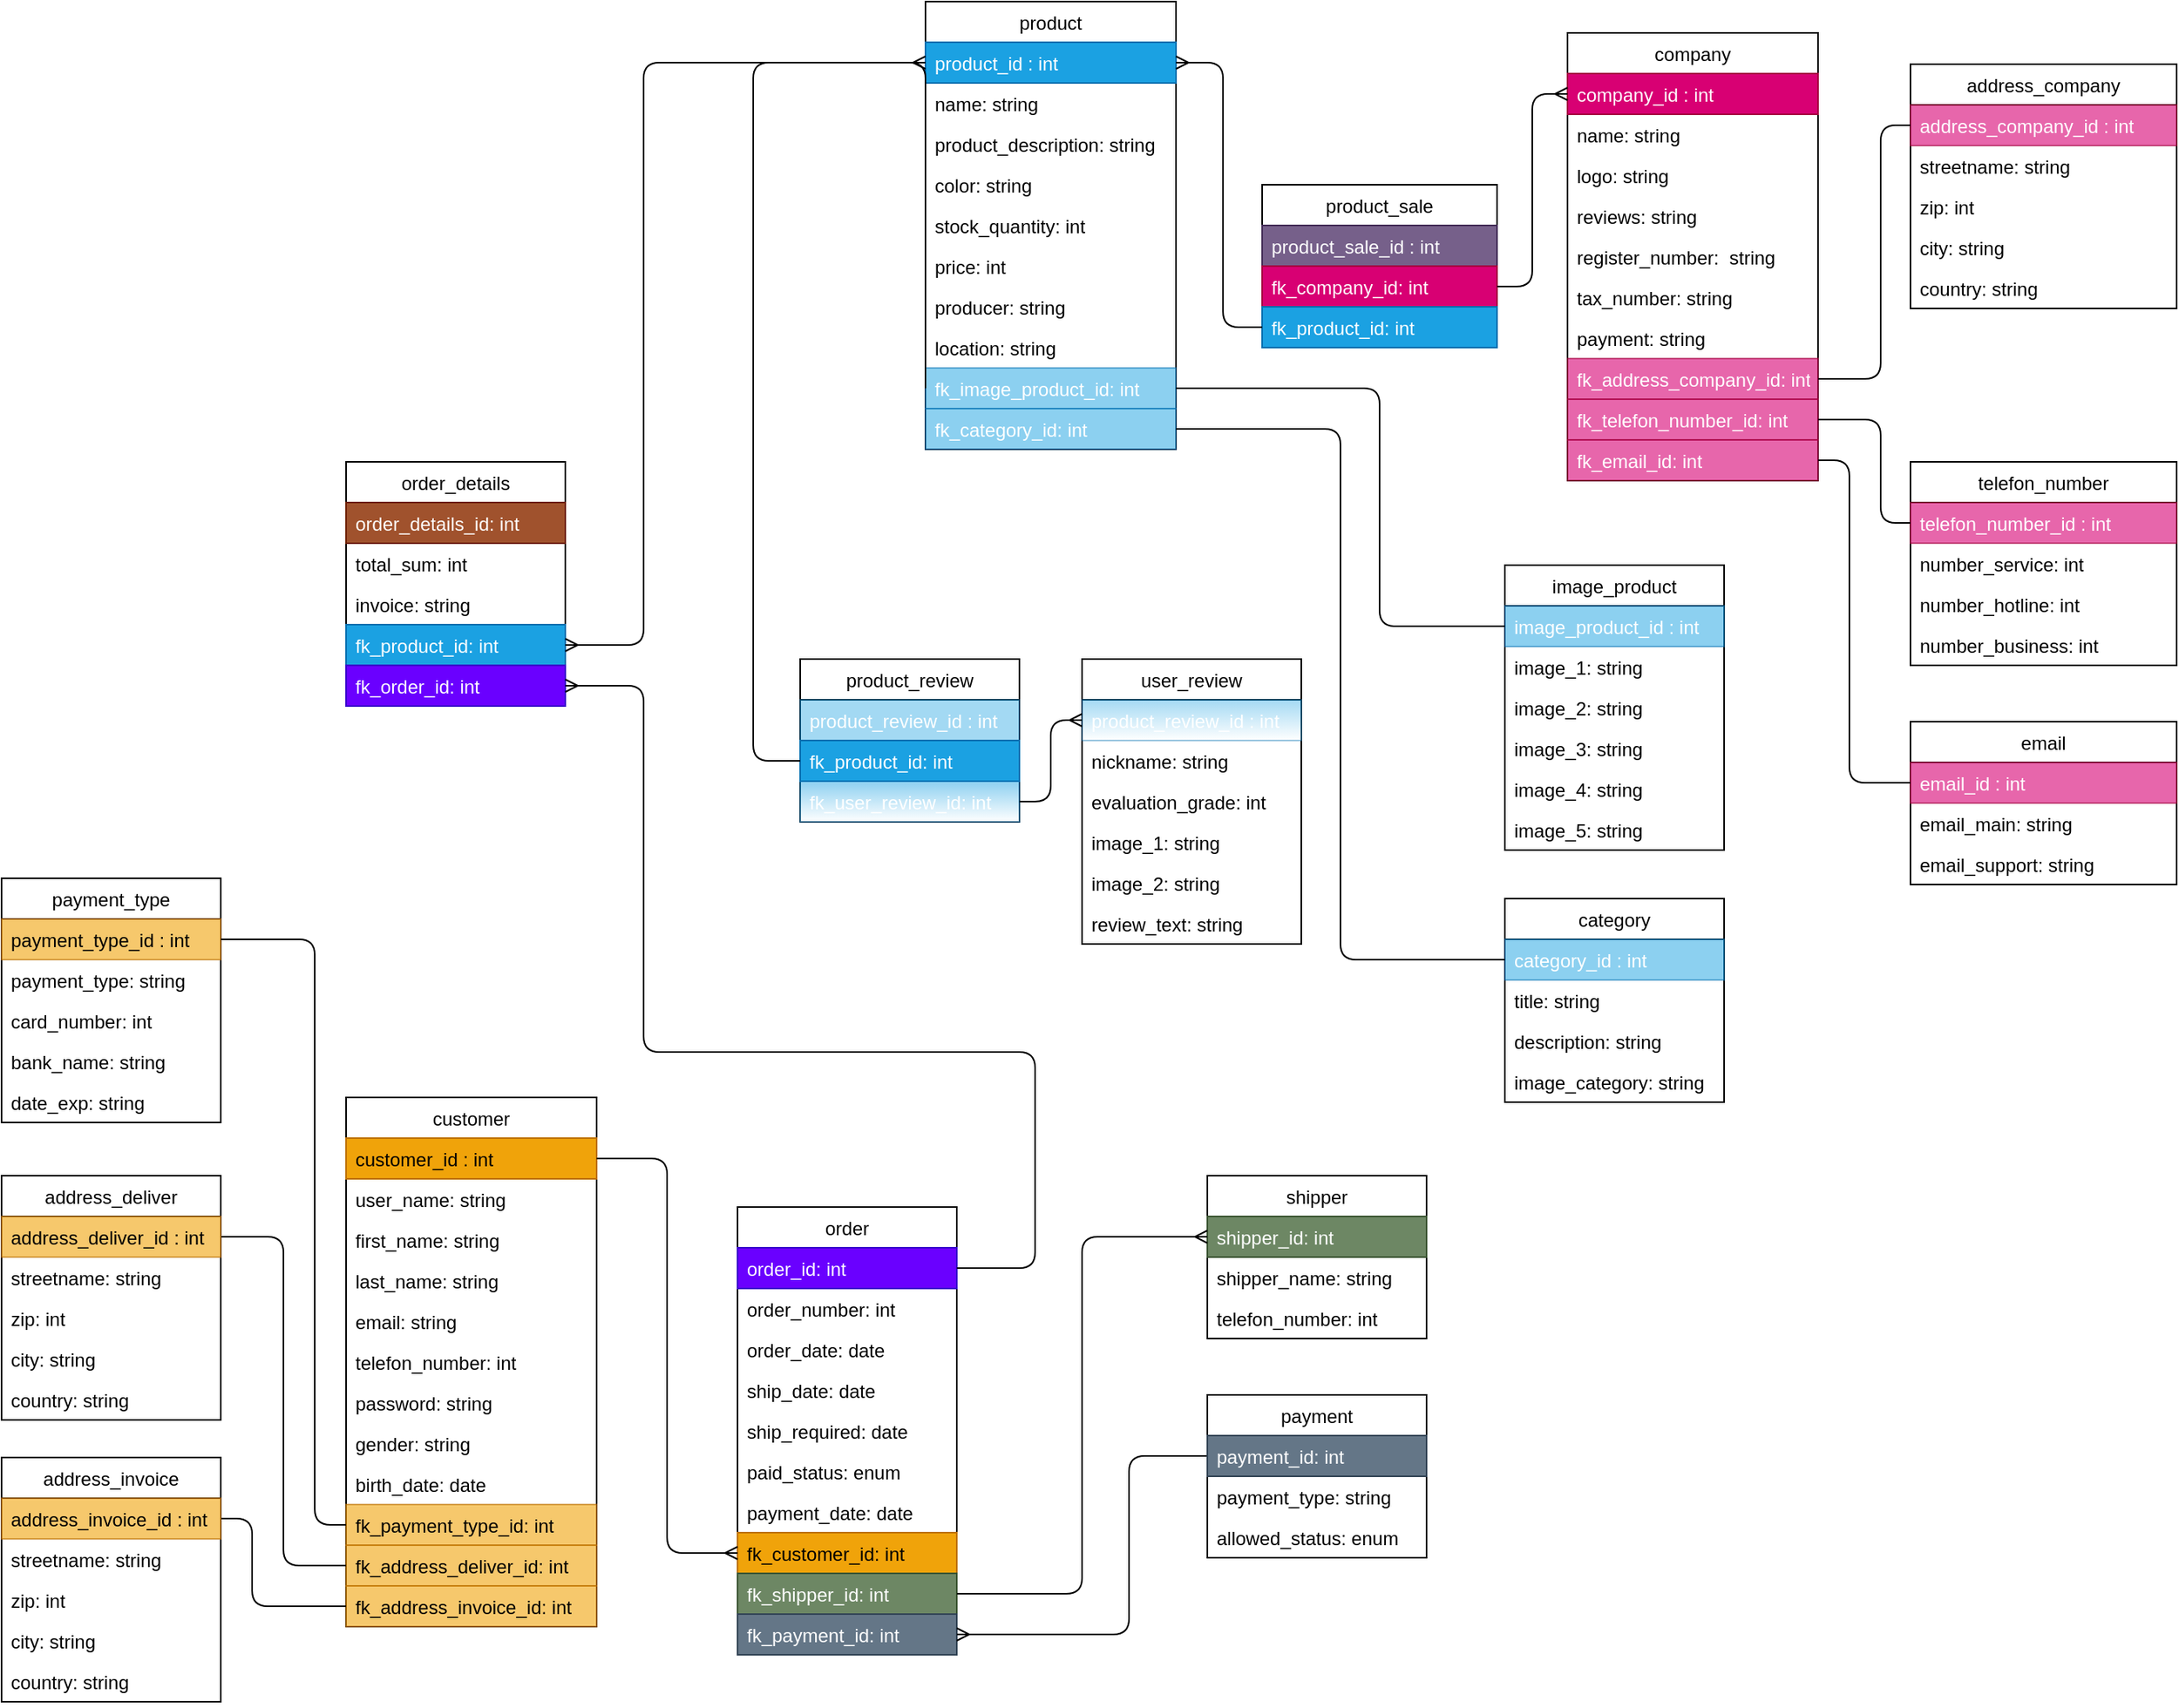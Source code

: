 <mxfile>
    <diagram id="c7rnJHRsZ-e7Pzrs4RiE" name="4th_Step">
        <mxGraphModel dx="1665" dy="1378" grid="1" gridSize="10" guides="1" tooltips="1" connect="1" arrows="1" fold="1" page="1" pageScale="1" pageWidth="1169" pageHeight="827" math="0" shadow="0">
            <root>
                <mxCell id="0"/>
                <mxCell id="1" parent="0"/>
                <mxCell id="77" value="customer" style="swimlane;fontStyle=0;childLayout=stackLayout;horizontal=1;startSize=26;horizontalStack=0;resizeParent=1;resizeParentMax=0;resizeLast=0;collapsible=1;marginBottom=0;" vertex="1" parent="1">
                    <mxGeometry y="430" width="160" height="338" as="geometry"/>
                </mxCell>
                <mxCell id="78" value="customer_id : int" style="text;strokeColor=#BD7000;fillColor=#f0a30a;align=left;verticalAlign=top;spacingLeft=4;spacingRight=4;overflow=hidden;rotatable=0;points=[[0,0.5],[1,0.5]];portConstraint=eastwest;fontColor=#000000;" vertex="1" parent="77">
                    <mxGeometry y="26" width="160" height="26" as="geometry"/>
                </mxCell>
                <mxCell id="79" value="user_name: string" style="text;strokeColor=none;fillColor=none;align=left;verticalAlign=top;spacingLeft=4;spacingRight=4;overflow=hidden;rotatable=0;points=[[0,0.5],[1,0.5]];portConstraint=eastwest;" vertex="1" parent="77">
                    <mxGeometry y="52" width="160" height="26" as="geometry"/>
                </mxCell>
                <mxCell id="80" value="first_name: string" style="text;strokeColor=none;fillColor=none;align=left;verticalAlign=top;spacingLeft=4;spacingRight=4;overflow=hidden;rotatable=0;points=[[0,0.5],[1,0.5]];portConstraint=eastwest;" vertex="1" parent="77">
                    <mxGeometry y="78" width="160" height="26" as="geometry"/>
                </mxCell>
                <mxCell id="81" value="last_name: string" style="text;strokeColor=none;fillColor=none;align=left;verticalAlign=top;spacingLeft=4;spacingRight=4;overflow=hidden;rotatable=0;points=[[0,0.5],[1,0.5]];portConstraint=eastwest;" vertex="1" parent="77">
                    <mxGeometry y="104" width="160" height="26" as="geometry"/>
                </mxCell>
                <mxCell id="83" value="email: string" style="text;strokeColor=none;fillColor=none;align=left;verticalAlign=top;spacingLeft=4;spacingRight=4;overflow=hidden;rotatable=0;points=[[0,0.5],[1,0.5]];portConstraint=eastwest;" vertex="1" parent="77">
                    <mxGeometry y="130" width="160" height="26" as="geometry"/>
                </mxCell>
                <mxCell id="84" value="telefon_number: int" style="text;strokeColor=none;fillColor=none;align=left;verticalAlign=top;spacingLeft=4;spacingRight=4;overflow=hidden;rotatable=0;points=[[0,0.5],[1,0.5]];portConstraint=eastwest;" vertex="1" parent="77">
                    <mxGeometry y="156" width="160" height="26" as="geometry"/>
                </mxCell>
                <mxCell id="85" value="password: string" style="text;strokeColor=none;fillColor=none;align=left;verticalAlign=top;spacingLeft=4;spacingRight=4;overflow=hidden;rotatable=0;points=[[0,0.5],[1,0.5]];portConstraint=eastwest;" vertex="1" parent="77">
                    <mxGeometry y="182" width="160" height="26" as="geometry"/>
                </mxCell>
                <mxCell id="86" value="gender: string" style="text;strokeColor=none;fillColor=none;align=left;verticalAlign=top;spacingLeft=4;spacingRight=4;overflow=hidden;rotatable=0;points=[[0,0.5],[1,0.5]];portConstraint=eastwest;" vertex="1" parent="77">
                    <mxGeometry y="208" width="160" height="26" as="geometry"/>
                </mxCell>
                <mxCell id="87" value="birth_date: date" style="text;strokeColor=none;fillColor=none;align=left;verticalAlign=top;spacingLeft=4;spacingRight=4;overflow=hidden;rotatable=0;points=[[0,0.5],[1,0.5]];portConstraint=eastwest;" vertex="1" parent="77">
                    <mxGeometry y="234" width="160" height="26" as="geometry"/>
                </mxCell>
                <mxCell id="88" value="fk_payment_type_id: int" style="text;strokeColor=#BD7000;fillColor=#f0a30a;align=left;verticalAlign=top;spacingLeft=4;spacingRight=4;overflow=hidden;rotatable=0;points=[[0,0.5],[1,0.5]];portConstraint=eastwest;fontColor=#000000;shadow=0;sketch=0;glass=0;rounded=0;opacity=60;" vertex="1" parent="77">
                    <mxGeometry y="260" width="160" height="26" as="geometry"/>
                </mxCell>
                <mxCell id="171" value="fk_address_deliver_id: int" style="text;strokeColor=#BD7000;fillColor=#f0a30a;align=left;verticalAlign=top;spacingLeft=4;spacingRight=4;overflow=hidden;rotatable=0;points=[[0,0.5],[1,0.5]];portConstraint=eastwest;fontColor=#000000;gradientDirection=west;shadow=0;sketch=0;glass=0;rounded=0;opacity=60;" vertex="1" parent="77">
                    <mxGeometry y="286" width="160" height="26" as="geometry"/>
                </mxCell>
                <mxCell id="172" value="fk_address_invoice_id: int" style="text;strokeColor=#BD7000;fillColor=#f0a30a;align=left;verticalAlign=top;spacingLeft=4;spacingRight=4;overflow=hidden;rotatable=0;points=[[0,0.5],[1,0.5]];portConstraint=eastwest;fontColor=#000000;gradientDirection=east;shadow=0;sketch=0;glass=0;rounded=0;opacity=60;" vertex="1" parent="77">
                    <mxGeometry y="312" width="160" height="26" as="geometry"/>
                </mxCell>
                <mxCell id="89" value="product" style="swimlane;fontStyle=0;childLayout=stackLayout;horizontal=1;startSize=26;horizontalStack=0;resizeParent=1;resizeParentMax=0;resizeLast=0;collapsible=1;marginBottom=0;" vertex="1" parent="1">
                    <mxGeometry x="370" y="-270" width="160" height="286" as="geometry"/>
                </mxCell>
                <mxCell id="90" value="product_id : int" style="text;strokeColor=#006EAF;fillColor=#1ba1e2;align=left;verticalAlign=top;spacingLeft=4;spacingRight=4;overflow=hidden;rotatable=0;points=[[0,0.5],[1,0.5]];portConstraint=eastwest;fontColor=#ffffff;" vertex="1" parent="89">
                    <mxGeometry y="26" width="160" height="26" as="geometry"/>
                </mxCell>
                <mxCell id="91" value="name: string" style="text;strokeColor=none;fillColor=none;align=left;verticalAlign=top;spacingLeft=4;spacingRight=4;overflow=hidden;rotatable=0;points=[[0,0.5],[1,0.5]];portConstraint=eastwest;" vertex="1" parent="89">
                    <mxGeometry y="52" width="160" height="26" as="geometry"/>
                </mxCell>
                <mxCell id="93" value="product_description: string" style="text;strokeColor=none;fillColor=none;align=left;verticalAlign=top;spacingLeft=4;spacingRight=4;overflow=hidden;rotatable=0;points=[[0,0.5],[1,0.5]];portConstraint=eastwest;" vertex="1" parent="89">
                    <mxGeometry y="78" width="160" height="26" as="geometry"/>
                </mxCell>
                <mxCell id="92" value="color: string" style="text;strokeColor=none;fillColor=none;align=left;verticalAlign=top;spacingLeft=4;spacingRight=4;overflow=hidden;rotatable=0;points=[[0,0.5],[1,0.5]];portConstraint=eastwest;" vertex="1" parent="89">
                    <mxGeometry y="104" width="160" height="26" as="geometry"/>
                </mxCell>
                <mxCell id="95" value="stock_quantity: int" style="text;strokeColor=none;fillColor=none;align=left;verticalAlign=top;spacingLeft=4;spacingRight=4;overflow=hidden;rotatable=0;points=[[0,0.5],[1,0.5]];portConstraint=eastwest;" vertex="1" parent="89">
                    <mxGeometry y="130" width="160" height="26" as="geometry"/>
                </mxCell>
                <mxCell id="96" value="price: int" style="text;strokeColor=none;fillColor=none;align=left;verticalAlign=top;spacingLeft=4;spacingRight=4;overflow=hidden;rotatable=0;points=[[0,0.5],[1,0.5]];portConstraint=eastwest;" vertex="1" parent="89">
                    <mxGeometry y="156" width="160" height="26" as="geometry"/>
                </mxCell>
                <mxCell id="97" value="producer: string" style="text;strokeColor=none;fillColor=none;align=left;verticalAlign=top;spacingLeft=4;spacingRight=4;overflow=hidden;rotatable=0;points=[[0,0.5],[1,0.5]];portConstraint=eastwest;" vertex="1" parent="89">
                    <mxGeometry y="182" width="160" height="26" as="geometry"/>
                </mxCell>
                <mxCell id="98" value="location: string" style="text;strokeColor=none;fillColor=none;align=left;verticalAlign=top;spacingLeft=4;spacingRight=4;overflow=hidden;rotatable=0;points=[[0,0.5],[1,0.5]];portConstraint=eastwest;" vertex="1" parent="89">
                    <mxGeometry y="208" width="160" height="26" as="geometry"/>
                </mxCell>
                <mxCell id="195" value="fk_image_product_id: int" style="text;strokeColor=#006EAF;fillColor=#1ba1e2;align=left;verticalAlign=top;spacingLeft=4;spacingRight=4;overflow=hidden;rotatable=0;points=[[0,0.5],[1,0.5]];portConstraint=eastwest;fontColor=#ffffff;opacity=50;" vertex="1" parent="89">
                    <mxGeometry y="234" width="160" height="26" as="geometry"/>
                </mxCell>
                <mxCell id="94" value="fk_category_id: int" style="text;strokeColor=#006EAF;fillColor=#1ba1e2;align=left;verticalAlign=top;spacingLeft=4;spacingRight=4;overflow=hidden;rotatable=0;points=[[0,0.5],[1,0.5]];portConstraint=eastwest;fontColor=#ffffff;opacity=50;" vertex="1" parent="89">
                    <mxGeometry y="260" width="160" height="26" as="geometry"/>
                </mxCell>
                <mxCell id="101" value="company" style="swimlane;fontStyle=0;childLayout=stackLayout;horizontal=1;startSize=26;horizontalStack=0;resizeParent=1;resizeParentMax=0;resizeLast=0;collapsible=1;marginBottom=0;" vertex="1" parent="1">
                    <mxGeometry x="780" y="-250" width="160" height="286" as="geometry"/>
                </mxCell>
                <mxCell id="102" value="company_id : int" style="text;strokeColor=#A50040;fillColor=#d80073;align=left;verticalAlign=top;spacingLeft=4;spacingRight=4;overflow=hidden;rotatable=0;points=[[0,0.5],[1,0.5]];portConstraint=eastwest;fontColor=#ffffff;" vertex="1" parent="101">
                    <mxGeometry y="26" width="160" height="26" as="geometry"/>
                </mxCell>
                <mxCell id="103" value="name: string" style="text;strokeColor=none;fillColor=none;align=left;verticalAlign=top;spacingLeft=4;spacingRight=4;overflow=hidden;rotatable=0;points=[[0,0.5],[1,0.5]];portConstraint=eastwest;" vertex="1" parent="101">
                    <mxGeometry y="52" width="160" height="26" as="geometry"/>
                </mxCell>
                <mxCell id="104" value="logo: string" style="text;strokeColor=none;fillColor=none;align=left;verticalAlign=top;spacingLeft=4;spacingRight=4;overflow=hidden;rotatable=0;points=[[0,0.5],[1,0.5]];portConstraint=eastwest;" vertex="1" parent="101">
                    <mxGeometry y="78" width="160" height="26" as="geometry"/>
                </mxCell>
                <mxCell id="108" value="reviews: string" style="text;strokeColor=none;fillColor=none;align=left;verticalAlign=top;spacingLeft=4;spacingRight=4;overflow=hidden;rotatable=0;points=[[0,0.5],[1,0.5]];portConstraint=eastwest;" vertex="1" parent="101">
                    <mxGeometry y="104" width="160" height="26" as="geometry"/>
                </mxCell>
                <mxCell id="109" value="register_number:  string" style="text;strokeColor=none;fillColor=none;align=left;verticalAlign=top;spacingLeft=4;spacingRight=4;overflow=hidden;rotatable=0;points=[[0,0.5],[1,0.5]];portConstraint=eastwest;" vertex="1" parent="101">
                    <mxGeometry y="130" width="160" height="26" as="geometry"/>
                </mxCell>
                <mxCell id="110" value="tax_number: string" style="text;strokeColor=none;fillColor=none;align=left;verticalAlign=top;spacingLeft=4;spacingRight=4;overflow=hidden;rotatable=0;points=[[0,0.5],[1,0.5]];portConstraint=eastwest;" vertex="1" parent="101">
                    <mxGeometry y="156" width="160" height="26" as="geometry"/>
                </mxCell>
                <mxCell id="111" value="payment: string" style="text;strokeColor=none;fillColor=none;align=left;verticalAlign=top;spacingLeft=4;spacingRight=4;overflow=hidden;rotatable=0;points=[[0,0.5],[1,0.5]];portConstraint=eastwest;" vertex="1" parent="101">
                    <mxGeometry y="182" width="160" height="26" as="geometry"/>
                </mxCell>
                <mxCell id="106" value="fk_address_company_id: int" style="text;strokeColor=#A50040;fillColor=#d80073;align=left;verticalAlign=top;spacingLeft=4;spacingRight=4;overflow=hidden;rotatable=0;points=[[0,0.5],[1,0.5]];portConstraint=eastwest;fontColor=#ffffff;opacity=60;" vertex="1" parent="101">
                    <mxGeometry y="208" width="160" height="26" as="geometry"/>
                </mxCell>
                <mxCell id="235" value="fk_telefon_number_id: int" style="text;strokeColor=#A50040;fillColor=#d80073;align=left;verticalAlign=top;spacingLeft=4;spacingRight=4;overflow=hidden;rotatable=0;points=[[0,0.5],[1,0.5]];portConstraint=eastwest;fontColor=#ffffff;opacity=60;" vertex="1" parent="101">
                    <mxGeometry y="234" width="160" height="26" as="geometry"/>
                </mxCell>
                <mxCell id="237" value="fk_email_id: int" style="text;strokeColor=#A50040;fillColor=#d80073;align=left;verticalAlign=top;spacingLeft=4;spacingRight=4;overflow=hidden;rotatable=0;points=[[0,0.5],[1,0.5]];portConstraint=eastwest;fontColor=#ffffff;opacity=60;" vertex="1" parent="101">
                    <mxGeometry y="260" width="160" height="26" as="geometry"/>
                </mxCell>
                <mxCell id="112" value="order" style="swimlane;fontStyle=0;childLayout=stackLayout;horizontal=1;startSize=26;horizontalStack=0;resizeParent=1;resizeParentMax=0;resizeLast=0;collapsible=1;marginBottom=0;" vertex="1" parent="1">
                    <mxGeometry x="250" y="500" width="140" height="286" as="geometry"/>
                </mxCell>
                <mxCell id="113" value="order_id: int" style="text;strokeColor=#3700CC;fillColor=#6a00ff;align=left;verticalAlign=top;spacingLeft=4;spacingRight=4;overflow=hidden;rotatable=0;points=[[0,0.5],[1,0.5]];portConstraint=eastwest;fontColor=#ffffff;" vertex="1" parent="112">
                    <mxGeometry y="26" width="140" height="26" as="geometry"/>
                </mxCell>
                <mxCell id="114" value="order_number: int" style="text;strokeColor=none;fillColor=none;align=left;verticalAlign=top;spacingLeft=4;spacingRight=4;overflow=hidden;rotatable=0;points=[[0,0.5],[1,0.5]];portConstraint=eastwest;" vertex="1" parent="112">
                    <mxGeometry y="52" width="140" height="26" as="geometry"/>
                </mxCell>
                <mxCell id="115" value="order_date: date" style="text;strokeColor=none;fillColor=none;align=left;verticalAlign=top;spacingLeft=4;spacingRight=4;overflow=hidden;rotatable=0;points=[[0,0.5],[1,0.5]];portConstraint=eastwest;" vertex="1" parent="112">
                    <mxGeometry y="78" width="140" height="26" as="geometry"/>
                </mxCell>
                <mxCell id="116" value="ship_date: date" style="text;strokeColor=none;fillColor=none;align=left;verticalAlign=top;spacingLeft=4;spacingRight=4;overflow=hidden;rotatable=0;points=[[0,0.5],[1,0.5]];portConstraint=eastwest;" vertex="1" parent="112">
                    <mxGeometry y="104" width="140" height="26" as="geometry"/>
                </mxCell>
                <mxCell id="117" value="ship_required: date" style="text;strokeColor=none;fillColor=none;align=left;verticalAlign=top;spacingLeft=4;spacingRight=4;overflow=hidden;rotatable=0;points=[[0,0.5],[1,0.5]];portConstraint=eastwest;" vertex="1" parent="112">
                    <mxGeometry y="130" width="140" height="26" as="geometry"/>
                </mxCell>
                <mxCell id="118" value="paid_status: enum" style="text;strokeColor=none;fillColor=none;align=left;verticalAlign=top;spacingLeft=4;spacingRight=4;overflow=hidden;rotatable=0;points=[[0,0.5],[1,0.5]];portConstraint=eastwest;" vertex="1" parent="112">
                    <mxGeometry y="156" width="140" height="26" as="geometry"/>
                </mxCell>
                <mxCell id="119" value="payment_date: date" style="text;strokeColor=none;fillColor=none;align=left;verticalAlign=top;spacingLeft=4;spacingRight=4;overflow=hidden;rotatable=0;points=[[0,0.5],[1,0.5]];portConstraint=eastwest;" vertex="1" parent="112">
                    <mxGeometry y="182" width="140" height="26" as="geometry"/>
                </mxCell>
                <mxCell id="120" value="fk_customer_id: int" style="text;strokeColor=#BD7000;fillColor=#f0a30a;align=left;verticalAlign=top;spacingLeft=4;spacingRight=4;overflow=hidden;rotatable=0;points=[[0,0.5],[1,0.5]];portConstraint=eastwest;fontColor=#000000;" vertex="1" parent="112">
                    <mxGeometry y="208" width="140" height="26" as="geometry"/>
                </mxCell>
                <mxCell id="121" value="fk_shipper_id: int" style="text;strokeColor=#3A5431;fillColor=#6d8764;align=left;verticalAlign=top;spacingLeft=4;spacingRight=4;overflow=hidden;rotatable=0;points=[[0,0.5],[1,0.5]];portConstraint=eastwest;fontColor=#ffffff;" vertex="1" parent="112">
                    <mxGeometry y="234" width="140" height="26" as="geometry"/>
                </mxCell>
                <mxCell id="122" value="fk_payment_id: int" style="text;strokeColor=#314354;fillColor=#647687;align=left;verticalAlign=top;spacingLeft=4;spacingRight=4;overflow=hidden;rotatable=0;points=[[0,0.5],[1,0.5]];portConstraint=eastwest;fontColor=#ffffff;" vertex="1" parent="112">
                    <mxGeometry y="260" width="140" height="26" as="geometry"/>
                </mxCell>
                <mxCell id="123" value="product_sale" style="swimlane;fontStyle=0;childLayout=stackLayout;horizontal=1;startSize=26;horizontalStack=0;resizeParent=1;resizeParentMax=0;resizeLast=0;collapsible=1;marginBottom=0;" vertex="1" parent="1">
                    <mxGeometry x="585" y="-153" width="150" height="104" as="geometry"/>
                </mxCell>
                <mxCell id="124" value="product_sale_id : int" style="text;strokeColor=#432D57;fillColor=#76608a;align=left;verticalAlign=top;spacingLeft=4;spacingRight=4;overflow=hidden;rotatable=0;points=[[0,0.5],[1,0.5]];portConstraint=eastwest;fontColor=#ffffff;" vertex="1" parent="123">
                    <mxGeometry y="26" width="150" height="26" as="geometry"/>
                </mxCell>
                <mxCell id="125" value="fk_company_id: int" style="text;strokeColor=#A50040;fillColor=#d80073;align=left;verticalAlign=top;spacingLeft=4;spacingRight=4;overflow=hidden;rotatable=0;points=[[0,0.5],[1,0.5]];portConstraint=eastwest;fontColor=#ffffff;" vertex="1" parent="123">
                    <mxGeometry y="52" width="150" height="26" as="geometry"/>
                </mxCell>
                <mxCell id="126" value="fk_product_id: int" style="text;strokeColor=#006EAF;fillColor=#1ba1e2;align=left;verticalAlign=top;spacingLeft=4;spacingRight=4;overflow=hidden;rotatable=0;points=[[0,0.5],[1,0.5]];portConstraint=eastwest;fontColor=#ffffff;" vertex="1" parent="123">
                    <mxGeometry y="78" width="150" height="26" as="geometry"/>
                </mxCell>
                <mxCell id="127" style="edgeStyle=orthogonalEdgeStyle;html=1;exitX=0;exitY=0.5;exitDx=0;exitDy=0;entryX=1;entryY=0.5;entryDx=0;entryDy=0;startArrow=ERmany;startFill=0;endArrow=none;endFill=0;" edge="1" parent="1" source="102" target="125">
                    <mxGeometry relative="1" as="geometry"/>
                </mxCell>
                <mxCell id="128" style="edgeStyle=orthogonalEdgeStyle;html=1;exitX=1;exitY=0.5;exitDx=0;exitDy=0;entryX=0;entryY=0.5;entryDx=0;entryDy=0;startArrow=ERmany;startFill=0;endArrow=none;endFill=0;" edge="1" parent="1" source="90" target="126">
                    <mxGeometry relative="1" as="geometry">
                        <Array as="points">
                            <mxPoint x="560" y="-231"/>
                            <mxPoint x="560" y="-62"/>
                        </Array>
                    </mxGeometry>
                </mxCell>
                <mxCell id="129" value="order_details" style="swimlane;fontStyle=0;childLayout=stackLayout;horizontal=1;startSize=26;horizontalStack=0;resizeParent=1;resizeParentMax=0;resizeLast=0;collapsible=1;marginBottom=0;" vertex="1" parent="1">
                    <mxGeometry y="24" width="140" height="156" as="geometry"/>
                </mxCell>
                <mxCell id="130" value="order_details_id: int" style="text;strokeColor=#6D1F00;fillColor=#a0522d;align=left;verticalAlign=top;spacingLeft=4;spacingRight=4;overflow=hidden;rotatable=0;points=[[0,0.5],[1,0.5]];portConstraint=eastwest;fontColor=#ffffff;" vertex="1" parent="129">
                    <mxGeometry y="26" width="140" height="26" as="geometry"/>
                </mxCell>
                <mxCell id="135" value="total_sum: int" style="text;strokeColor=none;fillColor=none;align=left;verticalAlign=top;spacingLeft=4;spacingRight=4;overflow=hidden;rotatable=0;points=[[0,0.5],[1,0.5]];portConstraint=eastwest;" vertex="1" parent="129">
                    <mxGeometry y="52" width="140" height="26" as="geometry"/>
                </mxCell>
                <mxCell id="137" value="invoice: string" style="text;strokeColor=none;fillColor=none;align=left;verticalAlign=top;spacingLeft=4;spacingRight=4;overflow=hidden;rotatable=0;points=[[0,0.5],[1,0.5]];portConstraint=eastwest;" vertex="1" parent="129">
                    <mxGeometry y="78" width="140" height="26" as="geometry"/>
                </mxCell>
                <mxCell id="138" value="fk_product_id: int" style="text;strokeColor=#006EAF;fillColor=#1ba1e2;align=left;verticalAlign=top;spacingLeft=4;spacingRight=4;overflow=hidden;rotatable=0;points=[[0,0.5],[1,0.5]];portConstraint=eastwest;fontColor=#ffffff;" vertex="1" parent="129">
                    <mxGeometry y="104" width="140" height="26" as="geometry"/>
                </mxCell>
                <mxCell id="139" value="fk_order_id: int" style="text;strokeColor=#3700CC;fillColor=#6a00ff;align=left;verticalAlign=top;spacingLeft=4;spacingRight=4;overflow=hidden;rotatable=0;points=[[0,0.5],[1,0.5]];portConstraint=eastwest;fontColor=#ffffff;" vertex="1" parent="129">
                    <mxGeometry y="130" width="140" height="26" as="geometry"/>
                </mxCell>
                <mxCell id="140" style="edgeStyle=orthogonalEdgeStyle;html=1;entryX=1;entryY=0.5;entryDx=0;entryDy=0;startArrow=ERmany;startFill=0;endArrow=none;endFill=0;exitX=0;exitY=0.5;exitDx=0;exitDy=0;" edge="1" parent="1" source="120" target="78">
                    <mxGeometry relative="1" as="geometry"/>
                </mxCell>
                <mxCell id="141" style="edgeStyle=orthogonalEdgeStyle;html=1;exitX=0;exitY=0.5;exitDx=0;exitDy=0;entryX=1;entryY=0.5;entryDx=0;entryDy=0;startArrow=none;startFill=0;endArrow=ERmany;endFill=0;" edge="1" parent="1" target="138">
                    <mxGeometry relative="1" as="geometry">
                        <mxPoint x="370" y="-23" as="sourcePoint"/>
                        <Array as="points">
                            <mxPoint x="370" y="-231"/>
                            <mxPoint x="190" y="-231"/>
                            <mxPoint x="190" y="141"/>
                        </Array>
                    </mxGeometry>
                </mxCell>
                <mxCell id="142" style="edgeStyle=orthogonalEdgeStyle;html=1;entryX=1;entryY=0.5;entryDx=0;entryDy=0;startArrow=none;startFill=0;endArrow=ERmany;endFill=0;exitX=0;exitY=0.5;exitDx=0;exitDy=0;" edge="1" parent="1" source="144" target="122">
                    <mxGeometry relative="1" as="geometry">
                        <Array as="points">
                            <mxPoint x="500" y="659"/>
                            <mxPoint x="500" y="773"/>
                        </Array>
                    </mxGeometry>
                </mxCell>
                <mxCell id="143" value="payment" style="swimlane;fontStyle=0;childLayout=stackLayout;horizontal=1;startSize=26;horizontalStack=0;resizeParent=1;resizeParentMax=0;resizeLast=0;collapsible=1;marginBottom=0;" vertex="1" parent="1">
                    <mxGeometry x="550" y="620" width="140" height="104" as="geometry"/>
                </mxCell>
                <mxCell id="144" value="payment_id: int" style="text;strokeColor=#314354;fillColor=#647687;align=left;verticalAlign=top;spacingLeft=4;spacingRight=4;overflow=hidden;rotatable=0;points=[[0,0.5],[1,0.5]];portConstraint=eastwest;fontColor=#ffffff;" vertex="1" parent="143">
                    <mxGeometry y="26" width="140" height="26" as="geometry"/>
                </mxCell>
                <mxCell id="145" value="payment_type: string" style="text;strokeColor=none;fillColor=none;align=left;verticalAlign=top;spacingLeft=4;spacingRight=4;overflow=hidden;rotatable=0;points=[[0,0.5],[1,0.5]];portConstraint=eastwest;" vertex="1" parent="143">
                    <mxGeometry y="52" width="140" height="26" as="geometry"/>
                </mxCell>
                <mxCell id="146" value="allowed_status: enum" style="text;strokeColor=none;fillColor=none;align=left;verticalAlign=top;spacingLeft=4;spacingRight=4;overflow=hidden;rotatable=0;points=[[0,0.5],[1,0.5]];portConstraint=eastwest;" vertex="1" parent="143">
                    <mxGeometry y="78" width="140" height="26" as="geometry"/>
                </mxCell>
                <mxCell id="147" style="edgeStyle=orthogonalEdgeStyle;html=1;entryX=1;entryY=0.5;entryDx=0;entryDy=0;startArrow=ERmany;startFill=0;endArrow=none;endFill=0;exitX=1;exitY=0.5;exitDx=0;exitDy=0;" edge="1" parent="1" source="139" target="113">
                    <mxGeometry relative="1" as="geometry">
                        <mxPoint x="330" y="460" as="sourcePoint"/>
                        <Array as="points">
                            <mxPoint x="190" y="167"/>
                            <mxPoint x="190" y="401"/>
                            <mxPoint x="440" y="401"/>
                            <mxPoint x="440" y="539"/>
                        </Array>
                    </mxGeometry>
                </mxCell>
                <mxCell id="148" value="shipper" style="swimlane;fontStyle=0;childLayout=stackLayout;horizontal=1;startSize=26;horizontalStack=0;resizeParent=1;resizeParentMax=0;resizeLast=0;collapsible=1;marginBottom=0;" vertex="1" parent="1">
                    <mxGeometry x="550" y="480" width="140" height="104" as="geometry"/>
                </mxCell>
                <mxCell id="149" value="shipper_id: int" style="text;strokeColor=#3A5431;fillColor=#6d8764;align=left;verticalAlign=top;spacingLeft=4;spacingRight=4;overflow=hidden;rotatable=0;points=[[0,0.5],[1,0.5]];portConstraint=eastwest;fontColor=#ffffff;" vertex="1" parent="148">
                    <mxGeometry y="26" width="140" height="26" as="geometry"/>
                </mxCell>
                <mxCell id="150" value="shipper_name: string" style="text;strokeColor=none;fillColor=none;align=left;verticalAlign=top;spacingLeft=4;spacingRight=4;overflow=hidden;rotatable=0;points=[[0,0.5],[1,0.5]];portConstraint=eastwest;" vertex="1" parent="148">
                    <mxGeometry y="52" width="140" height="26" as="geometry"/>
                </mxCell>
                <mxCell id="151" value="telefon_number: int" style="text;strokeColor=none;fillColor=none;align=left;verticalAlign=top;spacingLeft=4;spacingRight=4;overflow=hidden;rotatable=0;points=[[0,0.5],[1,0.5]];portConstraint=eastwest;" vertex="1" parent="148">
                    <mxGeometry y="78" width="140" height="26" as="geometry"/>
                </mxCell>
                <mxCell id="152" style="edgeStyle=orthogonalEdgeStyle;html=1;exitX=0;exitY=0.5;exitDx=0;exitDy=0;entryX=1;entryY=0.5;entryDx=0;entryDy=0;startArrow=ERmany;startFill=0;endArrow=none;endFill=0;" edge="1" parent="1" source="149" target="121">
                    <mxGeometry relative="1" as="geometry"/>
                </mxCell>
                <mxCell id="173" style="edgeStyle=elbowEdgeStyle;html=1;exitX=1;exitY=0.25;exitDx=0;exitDy=0;entryX=0;entryY=0.5;entryDx=0;entryDy=0;endArrow=none;endFill=0;" edge="1" parent="1" source="153" target="171">
                    <mxGeometry relative="1" as="geometry">
                        <Array as="points">
                            <mxPoint x="-40" y="600"/>
                            <mxPoint x="-20" y="508"/>
                        </Array>
                    </mxGeometry>
                </mxCell>
                <mxCell id="153" value="address_deliver" style="swimlane;fontStyle=0;childLayout=stackLayout;horizontal=1;startSize=26;horizontalStack=0;resizeParent=1;resizeParentMax=0;resizeLast=0;collapsible=1;marginBottom=0;" vertex="1" parent="1">
                    <mxGeometry x="-220" y="480" width="140" height="156" as="geometry"/>
                </mxCell>
                <mxCell id="154" value="address_deliver_id : int" style="text;strokeColor=#BD7000;fillColor=#f0a30a;align=left;verticalAlign=top;spacingLeft=4;spacingRight=4;overflow=hidden;rotatable=0;points=[[0,0.5],[1,0.5]];portConstraint=eastwest;fontColor=#000000;gradientColor=none;gradientDirection=west;opacity=60;" vertex="1" parent="153">
                    <mxGeometry y="26" width="140" height="26" as="geometry"/>
                </mxCell>
                <mxCell id="155" value="streetname: string" style="text;strokeColor=none;fillColor=none;align=left;verticalAlign=top;spacingLeft=4;spacingRight=4;overflow=hidden;rotatable=0;points=[[0,0.5],[1,0.5]];portConstraint=eastwest;" vertex="1" parent="153">
                    <mxGeometry y="52" width="140" height="26" as="geometry"/>
                </mxCell>
                <mxCell id="156" value="zip: int" style="text;strokeColor=none;fillColor=none;align=left;verticalAlign=top;spacingLeft=4;spacingRight=4;overflow=hidden;rotatable=0;points=[[0,0.5],[1,0.5]];portConstraint=eastwest;" vertex="1" parent="153">
                    <mxGeometry y="78" width="140" height="26" as="geometry"/>
                </mxCell>
                <mxCell id="157" value="city: string" style="text;strokeColor=none;fillColor=none;align=left;verticalAlign=top;spacingLeft=4;spacingRight=4;overflow=hidden;rotatable=0;points=[[0,0.5],[1,0.5]];portConstraint=eastwest;" vertex="1" parent="153">
                    <mxGeometry y="104" width="140" height="26" as="geometry"/>
                </mxCell>
                <mxCell id="158" value="country: string" style="text;strokeColor=none;fillColor=none;align=left;verticalAlign=top;spacingLeft=4;spacingRight=4;overflow=hidden;rotatable=0;points=[[0,0.5],[1,0.5]];portConstraint=eastwest;" vertex="1" parent="153">
                    <mxGeometry y="130" width="140" height="26" as="geometry"/>
                </mxCell>
                <mxCell id="174" style="edgeStyle=elbowEdgeStyle;html=1;exitX=1;exitY=0.25;exitDx=0;exitDy=0;entryX=0;entryY=0.5;entryDx=0;entryDy=0;endArrow=none;endFill=0;" edge="1" parent="1" source="165" target="172">
                    <mxGeometry relative="1" as="geometry">
                        <Array as="points">
                            <mxPoint x="-60" y="730"/>
                        </Array>
                    </mxGeometry>
                </mxCell>
                <mxCell id="165" value="address_invoice" style="swimlane;fontStyle=0;childLayout=stackLayout;horizontal=1;startSize=26;horizontalStack=0;resizeParent=1;resizeParentMax=0;resizeLast=0;collapsible=1;marginBottom=0;" vertex="1" parent="1">
                    <mxGeometry x="-220" y="660" width="140" height="156" as="geometry"/>
                </mxCell>
                <mxCell id="166" value="address_invoice_id : int" style="text;strokeColor=#BD7000;fillColor=#f0a30a;align=left;verticalAlign=top;spacingLeft=4;spacingRight=4;overflow=hidden;rotatable=0;points=[[0,0.5],[1,0.5]];portConstraint=eastwest;fontColor=#000000;gradientColor=none;gradientDirection=east;opacity=60;" vertex="1" parent="165">
                    <mxGeometry y="26" width="140" height="26" as="geometry"/>
                </mxCell>
                <mxCell id="167" value="streetname: string" style="text;strokeColor=none;fillColor=none;align=left;verticalAlign=top;spacingLeft=4;spacingRight=4;overflow=hidden;rotatable=0;points=[[0,0.5],[1,0.5]];portConstraint=eastwest;" vertex="1" parent="165">
                    <mxGeometry y="52" width="140" height="26" as="geometry"/>
                </mxCell>
                <mxCell id="168" value="zip: int" style="text;strokeColor=none;fillColor=none;align=left;verticalAlign=top;spacingLeft=4;spacingRight=4;overflow=hidden;rotatable=0;points=[[0,0.5],[1,0.5]];portConstraint=eastwest;" vertex="1" parent="165">
                    <mxGeometry y="78" width="140" height="26" as="geometry"/>
                </mxCell>
                <mxCell id="169" value="city: string" style="text;strokeColor=none;fillColor=none;align=left;verticalAlign=top;spacingLeft=4;spacingRight=4;overflow=hidden;rotatable=0;points=[[0,0.5],[1,0.5]];portConstraint=eastwest;" vertex="1" parent="165">
                    <mxGeometry y="104" width="140" height="26" as="geometry"/>
                </mxCell>
                <mxCell id="170" value="country: string" style="text;strokeColor=none;fillColor=none;align=left;verticalAlign=top;spacingLeft=4;spacingRight=4;overflow=hidden;rotatable=0;points=[[0,0.5],[1,0.5]];portConstraint=eastwest;" vertex="1" parent="165">
                    <mxGeometry y="130" width="140" height="26" as="geometry"/>
                </mxCell>
                <mxCell id="175" value="payment_type" style="swimlane;fontStyle=0;childLayout=stackLayout;horizontal=1;startSize=26;horizontalStack=0;resizeParent=1;resizeParentMax=0;resizeLast=0;collapsible=1;marginBottom=0;" vertex="1" parent="1">
                    <mxGeometry x="-220" y="290" width="140" height="156" as="geometry"/>
                </mxCell>
                <mxCell id="176" value="payment_type_id : int" style="text;strokeColor=#BD7000;fillColor=#f0a30a;align=left;verticalAlign=top;spacingLeft=4;spacingRight=4;overflow=hidden;rotatable=0;points=[[0,0.5],[1,0.5]];portConstraint=eastwest;fontColor=#000000;gradientColor=none;gradientDirection=south;opacity=60;" vertex="1" parent="175">
                    <mxGeometry y="26" width="140" height="26" as="geometry"/>
                </mxCell>
                <mxCell id="177" value="payment_type: string" style="text;strokeColor=none;fillColor=none;align=left;verticalAlign=top;spacingLeft=4;spacingRight=4;overflow=hidden;rotatable=0;points=[[0,0.5],[1,0.5]];portConstraint=eastwest;" vertex="1" parent="175">
                    <mxGeometry y="52" width="140" height="26" as="geometry"/>
                </mxCell>
                <mxCell id="178" value="card_number: int" style="text;strokeColor=none;fillColor=none;align=left;verticalAlign=top;spacingLeft=4;spacingRight=4;overflow=hidden;rotatable=0;points=[[0,0.5],[1,0.5]];portConstraint=eastwest;" vertex="1" parent="175">
                    <mxGeometry y="78" width="140" height="26" as="geometry"/>
                </mxCell>
                <mxCell id="179" value="bank_name: string" style="text;strokeColor=none;fillColor=none;align=left;verticalAlign=top;spacingLeft=4;spacingRight=4;overflow=hidden;rotatable=0;points=[[0,0.5],[1,0.5]];portConstraint=eastwest;" vertex="1" parent="175">
                    <mxGeometry y="104" width="140" height="26" as="geometry"/>
                </mxCell>
                <mxCell id="180" value="date_exp: string" style="text;strokeColor=none;fillColor=none;align=left;verticalAlign=top;spacingLeft=4;spacingRight=4;overflow=hidden;rotatable=0;points=[[0,0.5],[1,0.5]];portConstraint=eastwest;" vertex="1" parent="175">
                    <mxGeometry y="130" width="140" height="26" as="geometry"/>
                </mxCell>
                <mxCell id="182" style="edgeStyle=elbowEdgeStyle;html=1;exitX=1;exitY=0.5;exitDx=0;exitDy=0;endArrow=none;endFill=0;" edge="1" parent="1" source="176" target="88">
                    <mxGeometry relative="1" as="geometry">
                        <Array as="points">
                            <mxPoint x="-20" y="380"/>
                        </Array>
                    </mxGeometry>
                </mxCell>
                <mxCell id="183" value="image_product" style="swimlane;fontStyle=0;childLayout=stackLayout;horizontal=1;startSize=26;horizontalStack=0;resizeParent=1;resizeParentMax=0;resizeLast=0;collapsible=1;marginBottom=0;" vertex="1" parent="1">
                    <mxGeometry x="740" y="90" width="140" height="182" as="geometry"/>
                </mxCell>
                <mxCell id="184" value="image_product_id : int" style="text;strokeColor=#006EAF;fillColor=#1ba1e2;align=left;verticalAlign=top;spacingLeft=4;spacingRight=4;overflow=hidden;rotatable=0;points=[[0,0.5],[1,0.5]];portConstraint=eastwest;fontColor=#ffffff;opacity=50;" vertex="1" parent="183">
                    <mxGeometry y="26" width="140" height="26" as="geometry"/>
                </mxCell>
                <mxCell id="185" value="image_1: string" style="text;strokeColor=none;fillColor=none;align=left;verticalAlign=top;spacingLeft=4;spacingRight=4;overflow=hidden;rotatable=0;points=[[0,0.5],[1,0.5]];portConstraint=eastwest;" vertex="1" parent="183">
                    <mxGeometry y="52" width="140" height="26" as="geometry"/>
                </mxCell>
                <mxCell id="186" value="image_2: string" style="text;strokeColor=none;fillColor=none;align=left;verticalAlign=top;spacingLeft=4;spacingRight=4;overflow=hidden;rotatable=0;points=[[0,0.5],[1,0.5]];portConstraint=eastwest;" vertex="1" parent="183">
                    <mxGeometry y="78" width="140" height="26" as="geometry"/>
                </mxCell>
                <mxCell id="187" value="image_3: string" style="text;strokeColor=none;fillColor=none;align=left;verticalAlign=top;spacingLeft=4;spacingRight=4;overflow=hidden;rotatable=0;points=[[0,0.5],[1,0.5]];portConstraint=eastwest;" vertex="1" parent="183">
                    <mxGeometry y="104" width="140" height="26" as="geometry"/>
                </mxCell>
                <mxCell id="188" value="image_4: string" style="text;strokeColor=none;fillColor=none;align=left;verticalAlign=top;spacingLeft=4;spacingRight=4;overflow=hidden;rotatable=0;points=[[0,0.5],[1,0.5]];portConstraint=eastwest;" vertex="1" parent="183">
                    <mxGeometry y="130" width="140" height="26" as="geometry"/>
                </mxCell>
                <mxCell id="189" value="image_5: string" style="text;strokeColor=none;fillColor=none;align=left;verticalAlign=top;spacingLeft=4;spacingRight=4;overflow=hidden;rotatable=0;points=[[0,0.5],[1,0.5]];portConstraint=eastwest;" vertex="1" parent="183">
                    <mxGeometry y="156" width="140" height="26" as="geometry"/>
                </mxCell>
                <mxCell id="196" value="category" style="swimlane;fontStyle=0;childLayout=stackLayout;horizontal=1;startSize=26;horizontalStack=0;resizeParent=1;resizeParentMax=0;resizeLast=0;collapsible=1;marginBottom=0;" vertex="1" parent="1">
                    <mxGeometry x="740" y="303" width="140" height="130" as="geometry"/>
                </mxCell>
                <mxCell id="197" value="category_id : int" style="text;strokeColor=#006EAF;fillColor=#1ba1e2;align=left;verticalAlign=top;spacingLeft=4;spacingRight=4;overflow=hidden;rotatable=0;points=[[0,0.5],[1,0.5]];portConstraint=eastwest;fontColor=#ffffff;opacity=50;" vertex="1" parent="196">
                    <mxGeometry y="26" width="140" height="26" as="geometry"/>
                </mxCell>
                <mxCell id="198" value="title: string" style="text;strokeColor=none;fillColor=none;align=left;verticalAlign=top;spacingLeft=4;spacingRight=4;overflow=hidden;rotatable=0;points=[[0,0.5],[1,0.5]];portConstraint=eastwest;" vertex="1" parent="196">
                    <mxGeometry y="52" width="140" height="26" as="geometry"/>
                </mxCell>
                <mxCell id="199" value="description: string" style="text;strokeColor=none;fillColor=none;align=left;verticalAlign=top;spacingLeft=4;spacingRight=4;overflow=hidden;rotatable=0;points=[[0,0.5],[1,0.5]];portConstraint=eastwest;" vertex="1" parent="196">
                    <mxGeometry y="78" width="140" height="26" as="geometry"/>
                </mxCell>
                <mxCell id="200" value="image_category: string" style="text;strokeColor=none;fillColor=none;align=left;verticalAlign=top;spacingLeft=4;spacingRight=4;overflow=hidden;rotatable=0;points=[[0,0.5],[1,0.5]];portConstraint=eastwest;" vertex="1" parent="196">
                    <mxGeometry y="104" width="140" height="26" as="geometry"/>
                </mxCell>
                <mxCell id="203" style="edgeStyle=elbowEdgeStyle;html=1;exitX=0;exitY=0.5;exitDx=0;exitDy=0;entryX=1;entryY=0.5;entryDx=0;entryDy=0;endArrow=none;endFill=0;" edge="1" parent="1" source="197" target="94">
                    <mxGeometry relative="1" as="geometry"/>
                </mxCell>
                <mxCell id="204" style="edgeStyle=elbowEdgeStyle;html=1;exitX=0;exitY=0.5;exitDx=0;exitDy=0;entryX=1;entryY=0.5;entryDx=0;entryDy=0;endArrow=none;endFill=0;" edge="1" parent="1" source="184" target="195">
                    <mxGeometry relative="1" as="geometry">
                        <Array as="points">
                            <mxPoint x="660" y="40"/>
                        </Array>
                    </mxGeometry>
                </mxCell>
                <mxCell id="205" value="user_review" style="swimlane;fontStyle=0;childLayout=stackLayout;horizontal=1;startSize=26;horizontalStack=0;resizeParent=1;resizeParentMax=0;resizeLast=0;collapsible=1;marginBottom=0;" vertex="1" parent="1">
                    <mxGeometry x="470" y="150" width="140" height="182" as="geometry"/>
                </mxCell>
                <mxCell id="206" value="product_review_id : int" style="text;strokeColor=#006EAF;fillColor=#1ba1e2;align=left;verticalAlign=top;spacingLeft=4;spacingRight=4;overflow=hidden;rotatable=0;points=[[0,0.5],[1,0.5]];portConstraint=eastwest;fontColor=#ffffff;opacity=40;gradientColor=#ffffff;" vertex="1" parent="205">
                    <mxGeometry y="26" width="140" height="26" as="geometry"/>
                </mxCell>
                <mxCell id="207" value="nickname: string" style="text;strokeColor=none;fillColor=none;align=left;verticalAlign=top;spacingLeft=4;spacingRight=4;overflow=hidden;rotatable=0;points=[[0,0.5],[1,0.5]];portConstraint=eastwest;" vertex="1" parent="205">
                    <mxGeometry y="52" width="140" height="26" as="geometry"/>
                </mxCell>
                <mxCell id="208" value="evaluation_grade: int " style="text;strokeColor=none;fillColor=none;align=left;verticalAlign=top;spacingLeft=4;spacingRight=4;overflow=hidden;rotatable=0;points=[[0,0.5],[1,0.5]];portConstraint=eastwest;" vertex="1" parent="205">
                    <mxGeometry y="78" width="140" height="26" as="geometry"/>
                </mxCell>
                <mxCell id="209" value="image_1: string" style="text;strokeColor=none;fillColor=none;align=left;verticalAlign=top;spacingLeft=4;spacingRight=4;overflow=hidden;rotatable=0;points=[[0,0.5],[1,0.5]];portConstraint=eastwest;" vertex="1" parent="205">
                    <mxGeometry y="104" width="140" height="26" as="geometry"/>
                </mxCell>
                <mxCell id="210" value="image_2: string" style="text;strokeColor=none;fillColor=none;align=left;verticalAlign=top;spacingLeft=4;spacingRight=4;overflow=hidden;rotatable=0;points=[[0,0.5],[1,0.5]];portConstraint=eastwest;" vertex="1" parent="205">
                    <mxGeometry y="130" width="140" height="26" as="geometry"/>
                </mxCell>
                <mxCell id="211" value="review_text: string" style="text;strokeColor=none;fillColor=none;align=left;verticalAlign=top;spacingLeft=4;spacingRight=4;overflow=hidden;rotatable=0;points=[[0,0.5],[1,0.5]];portConstraint=eastwest;" vertex="1" parent="205">
                    <mxGeometry y="156" width="140" height="26" as="geometry"/>
                </mxCell>
                <mxCell id="212" value="product_review" style="swimlane;fontStyle=0;childLayout=stackLayout;horizontal=1;startSize=26;horizontalStack=0;resizeParent=1;resizeParentMax=0;resizeLast=0;collapsible=1;marginBottom=0;" vertex="1" parent="1">
                    <mxGeometry x="290" y="150" width="140" height="104" as="geometry"/>
                </mxCell>
                <mxCell id="213" value="product_review_id : int" style="text;strokeColor=#006EAF;fillColor=#1ba1e2;align=left;verticalAlign=top;spacingLeft=4;spacingRight=4;overflow=hidden;rotatable=0;points=[[0,0.5],[1,0.5]];portConstraint=eastwest;fontColor=#ffffff;opacity=40;" vertex="1" parent="212">
                    <mxGeometry y="26" width="140" height="26" as="geometry"/>
                </mxCell>
                <mxCell id="214" value="fk_product_id: int" style="text;strokeColor=#006EAF;fillColor=#1ba1e2;align=left;verticalAlign=top;spacingLeft=4;spacingRight=4;overflow=hidden;rotatable=0;points=[[0,0.5],[1,0.5]];portConstraint=eastwest;fontColor=#ffffff;" vertex="1" parent="212">
                    <mxGeometry y="52" width="140" height="26" as="geometry"/>
                </mxCell>
                <mxCell id="215" value="fk_user_review_id: int" style="text;strokeColor=#006EAF;fillColor=#1ba1e2;align=left;verticalAlign=top;spacingLeft=4;spacingRight=4;overflow=hidden;rotatable=0;points=[[0,0.5],[1,0.5]];portConstraint=eastwest;fontColor=#ffffff;gradientColor=#ffffff;opacity=50;" vertex="1" parent="212">
                    <mxGeometry y="78" width="140" height="26" as="geometry"/>
                </mxCell>
                <mxCell id="220" style="edgeStyle=elbowEdgeStyle;html=1;exitX=0;exitY=0.5;exitDx=0;exitDy=0;entryX=0;entryY=0.5;entryDx=0;entryDy=0;endArrow=none;endFill=0;startArrow=ERmany;startFill=0;" edge="1" parent="1" source="90" target="214">
                    <mxGeometry relative="1" as="geometry">
                        <Array as="points">
                            <mxPoint x="260" y="-10"/>
                        </Array>
                    </mxGeometry>
                </mxCell>
                <mxCell id="221" style="edgeStyle=elbowEdgeStyle;html=1;exitX=0;exitY=0.5;exitDx=0;exitDy=0;entryX=1;entryY=0.5;entryDx=0;entryDy=0;startArrow=ERmany;startFill=0;endArrow=none;endFill=0;" edge="1" parent="1" source="206" target="215">
                    <mxGeometry relative="1" as="geometry"/>
                </mxCell>
                <mxCell id="222" value="address_company" style="swimlane;fontStyle=0;childLayout=stackLayout;horizontal=1;startSize=26;horizontalStack=0;resizeParent=1;resizeParentMax=0;resizeLast=0;collapsible=1;marginBottom=0;" vertex="1" parent="1">
                    <mxGeometry x="999" y="-230" width="170" height="156" as="geometry"/>
                </mxCell>
                <mxCell id="223" value="address_company_id : int" style="text;strokeColor=#A50040;fillColor=#d80073;align=left;verticalAlign=top;spacingLeft=4;spacingRight=4;overflow=hidden;rotatable=0;points=[[0,0.5],[1,0.5]];portConstraint=eastwest;fontColor=#ffffff;gradientDirection=east;opacity=60;" vertex="1" parent="222">
                    <mxGeometry y="26" width="170" height="26" as="geometry"/>
                </mxCell>
                <mxCell id="224" value="streetname: string" style="text;strokeColor=none;fillColor=none;align=left;verticalAlign=top;spacingLeft=4;spacingRight=4;overflow=hidden;rotatable=0;points=[[0,0.5],[1,0.5]];portConstraint=eastwest;" vertex="1" parent="222">
                    <mxGeometry y="52" width="170" height="26" as="geometry"/>
                </mxCell>
                <mxCell id="225" value="zip: int" style="text;strokeColor=none;fillColor=none;align=left;verticalAlign=top;spacingLeft=4;spacingRight=4;overflow=hidden;rotatable=0;points=[[0,0.5],[1,0.5]];portConstraint=eastwest;" vertex="1" parent="222">
                    <mxGeometry y="78" width="170" height="26" as="geometry"/>
                </mxCell>
                <mxCell id="226" value="city: string" style="text;strokeColor=none;fillColor=none;align=left;verticalAlign=top;spacingLeft=4;spacingRight=4;overflow=hidden;rotatable=0;points=[[0,0.5],[1,0.5]];portConstraint=eastwest;" vertex="1" parent="222">
                    <mxGeometry y="104" width="170" height="26" as="geometry"/>
                </mxCell>
                <mxCell id="227" value="country: string" style="text;strokeColor=none;fillColor=none;align=left;verticalAlign=top;spacingLeft=4;spacingRight=4;overflow=hidden;rotatable=0;points=[[0,0.5],[1,0.5]];portConstraint=eastwest;" vertex="1" parent="222">
                    <mxGeometry y="130" width="170" height="26" as="geometry"/>
                </mxCell>
                <mxCell id="228" style="edgeStyle=elbowEdgeStyle;html=1;exitX=1;exitY=0.5;exitDx=0;exitDy=0;startArrow=none;startFill=0;endArrow=none;endFill=0;entryX=0;entryY=0.5;entryDx=0;entryDy=0;" edge="1" parent="1" source="106" target="223">
                    <mxGeometry relative="1" as="geometry">
                        <mxPoint x="980" y="-150" as="targetPoint"/>
                        <Array as="points">
                            <mxPoint x="980" y="-170"/>
                            <mxPoint x="960" y="-70"/>
                            <mxPoint x="1050" y="-30"/>
                            <mxPoint x="1120" y="40"/>
                            <mxPoint x="1150" y="210"/>
                            <mxPoint x="1190" y="510"/>
                            <mxPoint x="1200" y="510"/>
                            <mxPoint x="1180" y="630"/>
                        </Array>
                    </mxGeometry>
                </mxCell>
                <mxCell id="229" value="telefon_number" style="swimlane;fontStyle=0;childLayout=stackLayout;horizontal=1;startSize=26;horizontalStack=0;resizeParent=1;resizeParentMax=0;resizeLast=0;collapsible=1;marginBottom=0;" vertex="1" parent="1">
                    <mxGeometry x="999" y="24" width="170" height="130" as="geometry"/>
                </mxCell>
                <mxCell id="230" value="telefon_number_id : int" style="text;strokeColor=#A50040;fillColor=#d80073;align=left;verticalAlign=top;spacingLeft=4;spacingRight=4;overflow=hidden;rotatable=0;points=[[0,0.5],[1,0.5]];portConstraint=eastwest;fontColor=#ffffff;gradientDirection=east;opacity=60;" vertex="1" parent="229">
                    <mxGeometry y="26" width="170" height="26" as="geometry"/>
                </mxCell>
                <mxCell id="231" value="number_service: int" style="text;strokeColor=none;fillColor=none;align=left;verticalAlign=top;spacingLeft=4;spacingRight=4;overflow=hidden;rotatable=0;points=[[0,0.5],[1,0.5]];portConstraint=eastwest;" vertex="1" parent="229">
                    <mxGeometry y="52" width="170" height="26" as="geometry"/>
                </mxCell>
                <mxCell id="232" value="number_hotline: int" style="text;strokeColor=none;fillColor=none;align=left;verticalAlign=top;spacingLeft=4;spacingRight=4;overflow=hidden;rotatable=0;points=[[0,0.5],[1,0.5]];portConstraint=eastwest;" vertex="1" parent="229">
                    <mxGeometry y="78" width="170" height="26" as="geometry"/>
                </mxCell>
                <mxCell id="233" value="number_business: int" style="text;strokeColor=none;fillColor=none;align=left;verticalAlign=top;spacingLeft=4;spacingRight=4;overflow=hidden;rotatable=0;points=[[0,0.5],[1,0.5]];portConstraint=eastwest;" vertex="1" parent="229">
                    <mxGeometry y="104" width="170" height="26" as="geometry"/>
                </mxCell>
                <mxCell id="236" style="edgeStyle=elbowEdgeStyle;html=1;exitX=0;exitY=0.5;exitDx=0;exitDy=0;entryX=1;entryY=0.5;entryDx=0;entryDy=0;startArrow=none;startFill=0;endArrow=none;endFill=0;" edge="1" parent="1" source="230" target="235">
                    <mxGeometry relative="1" as="geometry">
                        <Array as="points">
                            <mxPoint x="980" y="40"/>
                        </Array>
                    </mxGeometry>
                </mxCell>
                <mxCell id="238" value="email" style="swimlane;fontStyle=0;childLayout=stackLayout;horizontal=1;startSize=26;horizontalStack=0;resizeParent=1;resizeParentMax=0;resizeLast=0;collapsible=1;marginBottom=0;" vertex="1" parent="1">
                    <mxGeometry x="999" y="190" width="170" height="104" as="geometry"/>
                </mxCell>
                <mxCell id="239" value="email_id : int" style="text;strokeColor=#A50040;fillColor=#d80073;align=left;verticalAlign=top;spacingLeft=4;spacingRight=4;overflow=hidden;rotatable=0;points=[[0,0.5],[1,0.5]];portConstraint=eastwest;fontColor=#ffffff;gradientDirection=east;opacity=60;" vertex="1" parent="238">
                    <mxGeometry y="26" width="170" height="26" as="geometry"/>
                </mxCell>
                <mxCell id="240" value="email_main: string" style="text;strokeColor=none;fillColor=none;align=left;verticalAlign=top;spacingLeft=4;spacingRight=4;overflow=hidden;rotatable=0;points=[[0,0.5],[1,0.5]];portConstraint=eastwest;" vertex="1" parent="238">
                    <mxGeometry y="52" width="170" height="26" as="geometry"/>
                </mxCell>
                <mxCell id="241" value="email_support: string" style="text;strokeColor=none;fillColor=none;align=left;verticalAlign=top;spacingLeft=4;spacingRight=4;overflow=hidden;rotatable=0;points=[[0,0.5],[1,0.5]];portConstraint=eastwest;" vertex="1" parent="238">
                    <mxGeometry y="78" width="170" height="26" as="geometry"/>
                </mxCell>
                <mxCell id="243" style="edgeStyle=elbowEdgeStyle;html=1;exitX=0;exitY=0.5;exitDx=0;exitDy=0;entryX=1;entryY=0.5;entryDx=0;entryDy=0;startArrow=none;startFill=0;endArrow=none;endFill=0;" edge="1" parent="1" source="239" target="237">
                    <mxGeometry relative="1" as="geometry">
                        <Array as="points">
                            <mxPoint x="960" y="90"/>
                        </Array>
                    </mxGeometry>
                </mxCell>
            </root>
        </mxGraphModel>
    </diagram>
</mxfile>